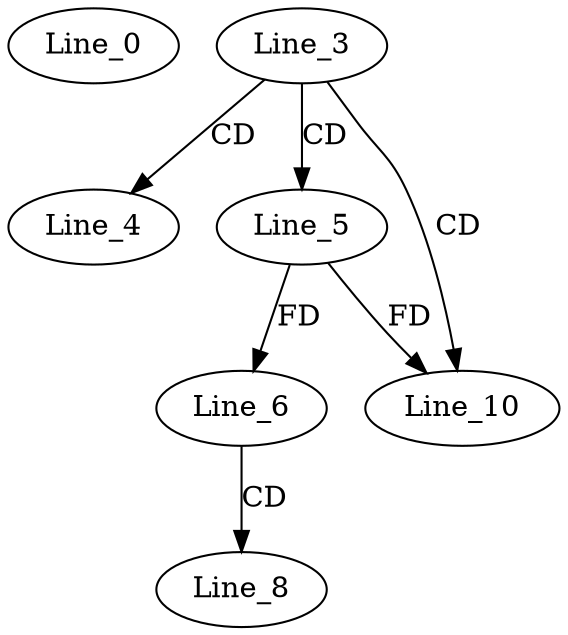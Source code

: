 digraph G {
  Line_0;
  Line_3;
  Line_4;
  Line_5;
  Line_6;
  Line_6;
  Line_8;
  Line_10;
  Line_3 -> Line_4 [ label="CD" ];
  Line_3 -> Line_5 [ label="CD" ];
  Line_5 -> Line_6 [ label="FD" ];
  Line_6 -> Line_8 [ label="CD" ];
  Line_3 -> Line_10 [ label="CD" ];
  Line_5 -> Line_10 [ label="FD" ];
}
